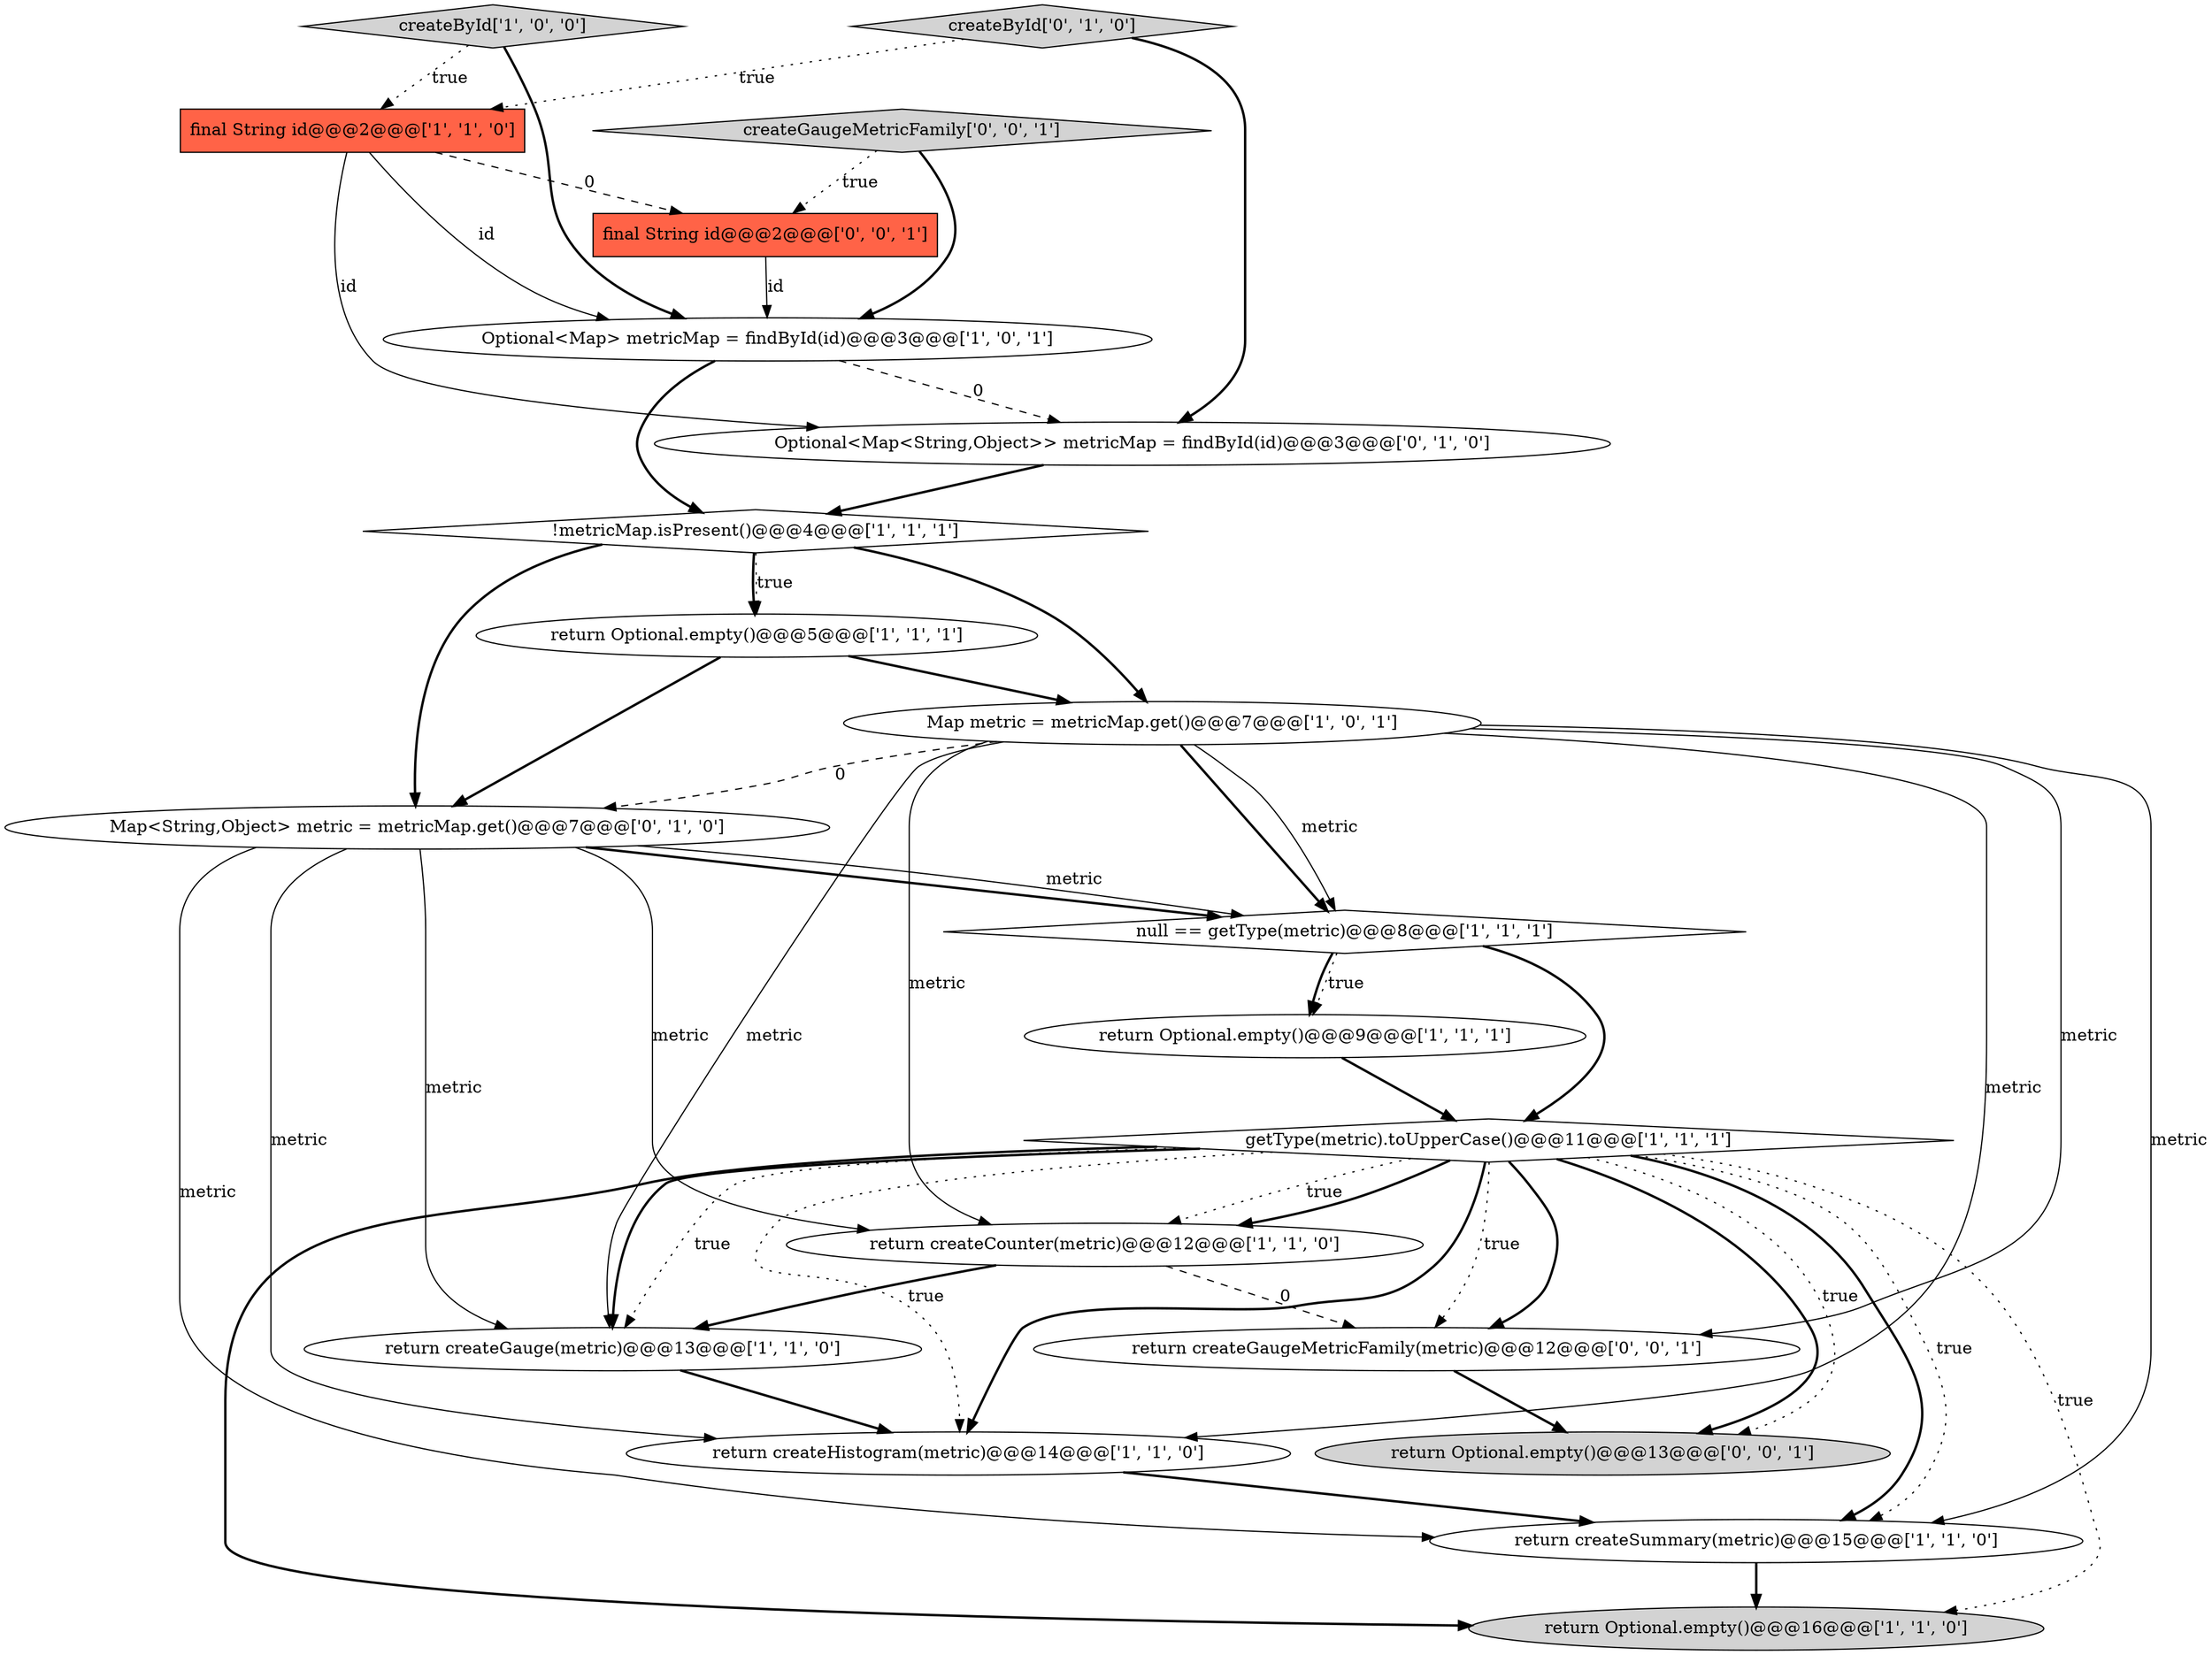 digraph {
10 [style = filled, label = "Map metric = metricMap.get()@@@7@@@['1', '0', '1']", fillcolor = white, shape = ellipse image = "AAA0AAABBB1BBB"];
17 [style = filled, label = "final String id@@@2@@@['0', '0', '1']", fillcolor = tomato, shape = box image = "AAA0AAABBB3BBB"];
12 [style = filled, label = "null == getType(metric)@@@8@@@['1', '1', '1']", fillcolor = white, shape = diamond image = "AAA0AAABBB1BBB"];
16 [style = filled, label = "Map<String,Object> metric = metricMap.get()@@@7@@@['0', '1', '0']", fillcolor = white, shape = ellipse image = "AAA1AAABBB2BBB"];
11 [style = filled, label = "createById['1', '0', '0']", fillcolor = lightgray, shape = diamond image = "AAA0AAABBB1BBB"];
18 [style = filled, label = "createGaugeMetricFamily['0', '0', '1']", fillcolor = lightgray, shape = diamond image = "AAA0AAABBB3BBB"];
7 [style = filled, label = "final String id@@@2@@@['1', '1', '0']", fillcolor = tomato, shape = box image = "AAA0AAABBB1BBB"];
20 [style = filled, label = "return Optional.empty()@@@13@@@['0', '0', '1']", fillcolor = lightgray, shape = ellipse image = "AAA0AAABBB3BBB"];
13 [style = filled, label = "return Optional.empty()@@@9@@@['1', '1', '1']", fillcolor = white, shape = ellipse image = "AAA0AAABBB1BBB"];
14 [style = filled, label = "Optional<Map<String,Object>> metricMap = findById(id)@@@3@@@['0', '1', '0']", fillcolor = white, shape = ellipse image = "AAA1AAABBB2BBB"];
1 [style = filled, label = "return createCounter(metric)@@@12@@@['1', '1', '0']", fillcolor = white, shape = ellipse image = "AAA0AAABBB1BBB"];
3 [style = filled, label = "return createHistogram(metric)@@@14@@@['1', '1', '0']", fillcolor = white, shape = ellipse image = "AAA0AAABBB1BBB"];
5 [style = filled, label = "Optional<Map> metricMap = findById(id)@@@3@@@['1', '0', '1']", fillcolor = white, shape = ellipse image = "AAA0AAABBB1BBB"];
2 [style = filled, label = "!metricMap.isPresent()@@@4@@@['1', '1', '1']", fillcolor = white, shape = diamond image = "AAA0AAABBB1BBB"];
8 [style = filled, label = "return Optional.empty()@@@5@@@['1', '1', '1']", fillcolor = white, shape = ellipse image = "AAA0AAABBB1BBB"];
19 [style = filled, label = "return createGaugeMetricFamily(metric)@@@12@@@['0', '0', '1']", fillcolor = white, shape = ellipse image = "AAA0AAABBB3BBB"];
15 [style = filled, label = "createById['0', '1', '0']", fillcolor = lightgray, shape = diamond image = "AAA0AAABBB2BBB"];
6 [style = filled, label = "return createGauge(metric)@@@13@@@['1', '1', '0']", fillcolor = white, shape = ellipse image = "AAA0AAABBB1BBB"];
9 [style = filled, label = "return createSummary(metric)@@@15@@@['1', '1', '0']", fillcolor = white, shape = ellipse image = "AAA0AAABBB1BBB"];
4 [style = filled, label = "return Optional.empty()@@@16@@@['1', '1', '0']", fillcolor = lightgray, shape = ellipse image = "AAA0AAABBB1BBB"];
0 [style = filled, label = "getType(metric).toUpperCase()@@@11@@@['1', '1', '1']", fillcolor = white, shape = diamond image = "AAA0AAABBB1BBB"];
5->2 [style = bold, label=""];
0->6 [style = bold, label=""];
10->19 [style = solid, label="metric"];
12->0 [style = bold, label=""];
8->16 [style = bold, label=""];
0->6 [style = dotted, label="true"];
0->1 [style = dotted, label="true"];
7->14 [style = solid, label="id"];
0->4 [style = bold, label=""];
5->14 [style = dashed, label="0"];
16->9 [style = solid, label="metric"];
9->4 [style = bold, label=""];
13->0 [style = bold, label=""];
2->8 [style = dotted, label="true"];
19->20 [style = bold, label=""];
10->3 [style = solid, label="metric"];
18->5 [style = bold, label=""];
0->9 [style = bold, label=""];
12->13 [style = dotted, label="true"];
16->1 [style = solid, label="metric"];
0->3 [style = dotted, label="true"];
0->19 [style = bold, label=""];
2->10 [style = bold, label=""];
0->3 [style = bold, label=""];
11->7 [style = dotted, label="true"];
10->9 [style = solid, label="metric"];
16->3 [style = solid, label="metric"];
1->6 [style = bold, label=""];
0->1 [style = bold, label=""];
2->8 [style = bold, label=""];
12->13 [style = bold, label=""];
10->12 [style = bold, label=""];
16->12 [style = bold, label=""];
7->17 [style = dashed, label="0"];
10->12 [style = solid, label="metric"];
0->20 [style = bold, label=""];
18->17 [style = dotted, label="true"];
10->16 [style = dashed, label="0"];
1->19 [style = dashed, label="0"];
0->9 [style = dotted, label="true"];
15->14 [style = bold, label=""];
3->9 [style = bold, label=""];
6->3 [style = bold, label=""];
0->20 [style = dotted, label="true"];
16->6 [style = solid, label="metric"];
10->1 [style = solid, label="metric"];
16->12 [style = solid, label="metric"];
10->6 [style = solid, label="metric"];
14->2 [style = bold, label=""];
2->16 [style = bold, label=""];
15->7 [style = dotted, label="true"];
7->5 [style = solid, label="id"];
0->4 [style = dotted, label="true"];
0->19 [style = dotted, label="true"];
8->10 [style = bold, label=""];
17->5 [style = solid, label="id"];
11->5 [style = bold, label=""];
}
